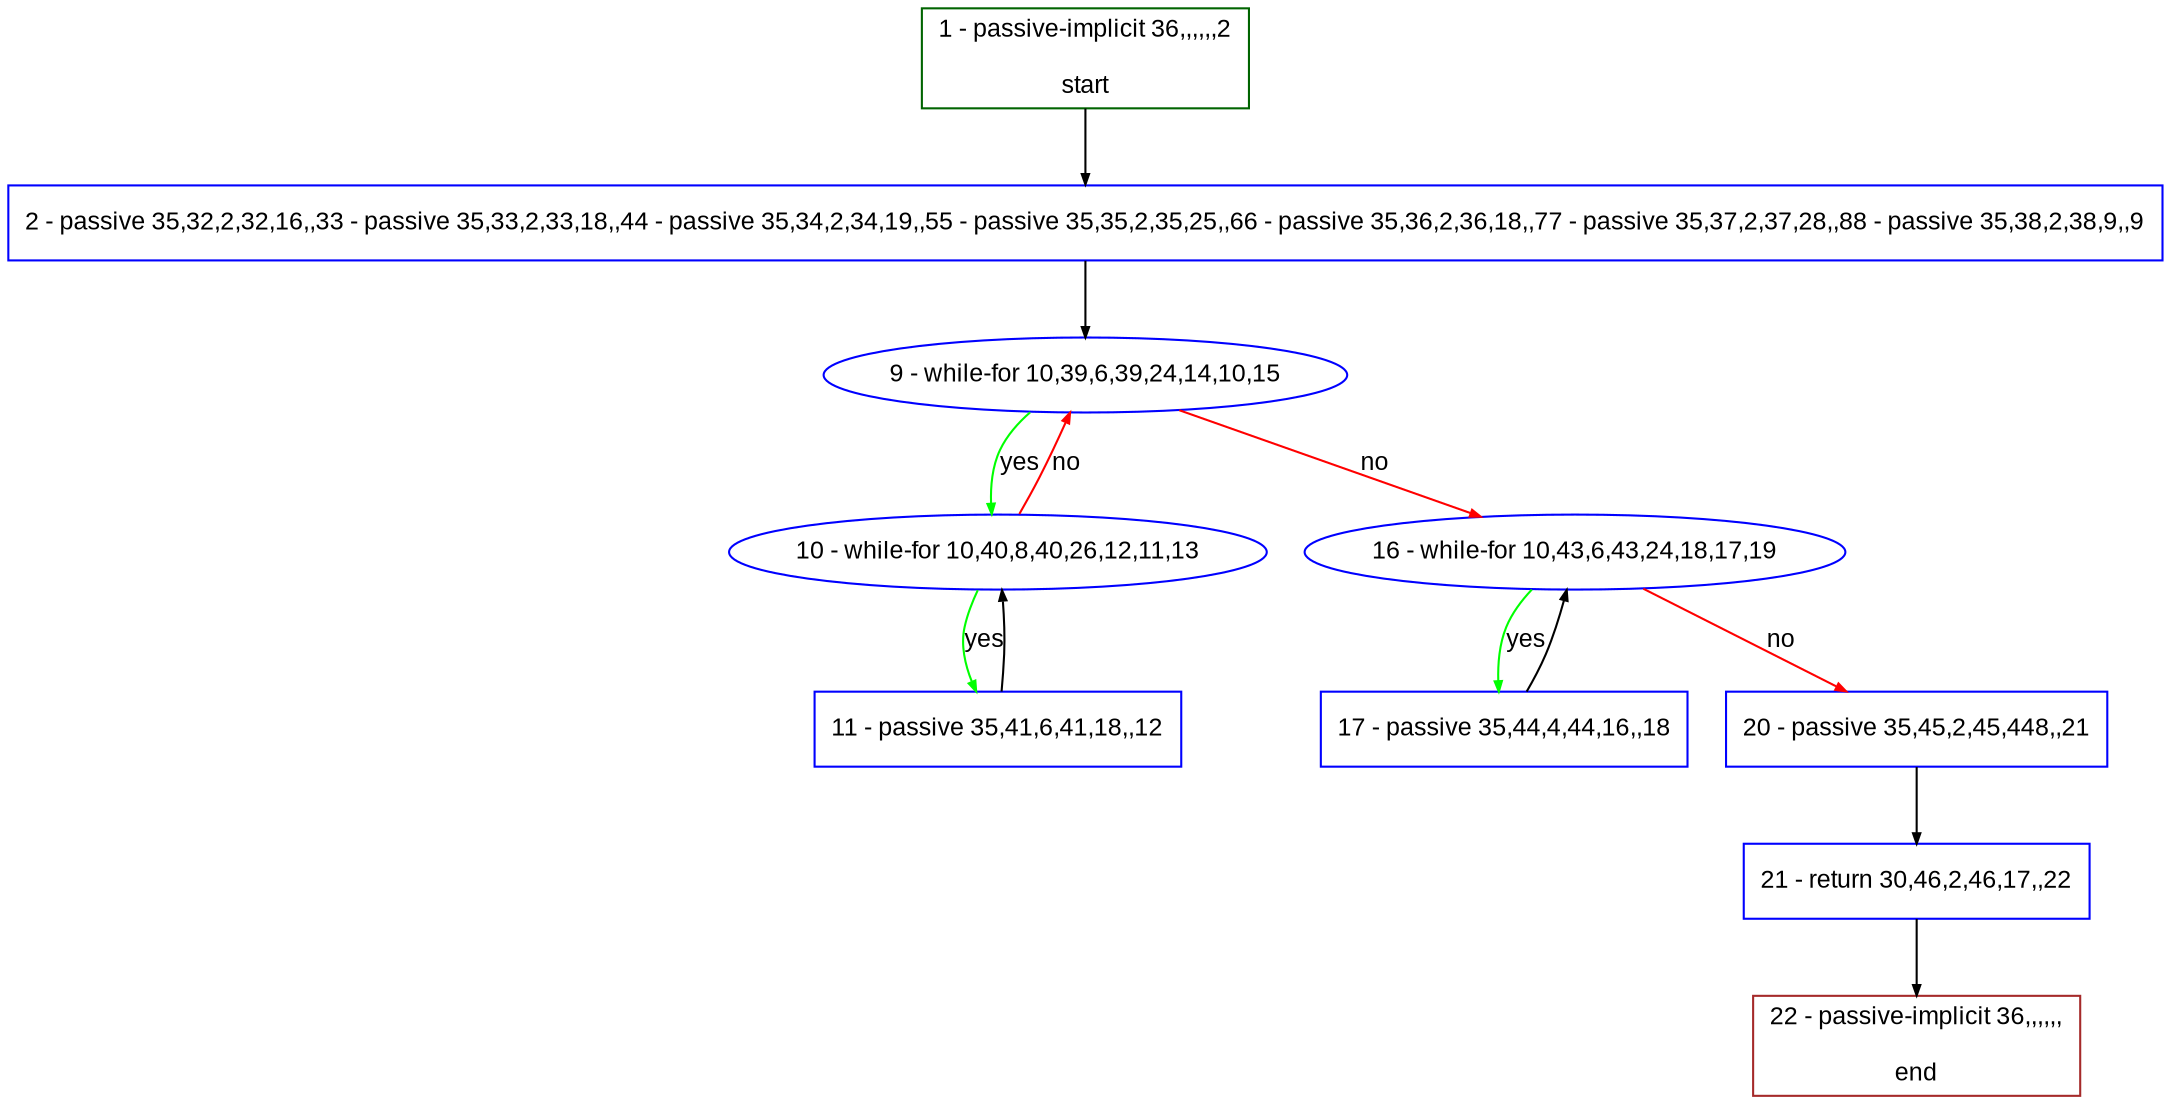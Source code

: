 digraph "" {
  graph [pack="true", label="", fontsize="12", packmode="clust", fontname="Arial", fillcolor="#FFFFCC", bgcolor="white", style="rounded,filled", compound="true"];
  node [node_initialized="no", label="", color="grey", fontsize="12", fillcolor="white", fontname="Arial", style="filled", shape="rectangle", compound="true", fixedsize="false"];
  edge [fontcolor="black", arrowhead="normal", arrowtail="none", arrowsize="0.5", ltail="", label="", color="black", fontsize="12", lhead="", fontname="Arial", dir="forward", compound="true"];
  __N1 [label="2 - passive 35,32,2,32,16,,33 - passive 35,33,2,33,18,,44 - passive 35,34,2,34,19,,55 - passive 35,35,2,35,25,,66 - passive 35,36,2,36,18,,77 - passive 35,37,2,37,28,,88 - passive 35,38,2,38,9,,9", color="#0000ff", fillcolor="#ffffff", style="filled", shape="box"];
  __N2 [label="1 - passive-implicit 36,,,,,,2\n\nstart", color="#006400", fillcolor="#ffffff", style="filled", shape="box"];
  __N3 [label="9 - while-for 10,39,6,39,24,14,10,15", color="#0000ff", fillcolor="#ffffff", style="filled", shape="oval"];
  __N4 [label="10 - while-for 10,40,8,40,26,12,11,13", color="#0000ff", fillcolor="#ffffff", style="filled", shape="oval"];
  __N5 [label="16 - while-for 10,43,6,43,24,18,17,19", color="#0000ff", fillcolor="#ffffff", style="filled", shape="oval"];
  __N6 [label="11 - passive 35,41,6,41,18,,12", color="#0000ff", fillcolor="#ffffff", style="filled", shape="box"];
  __N7 [label="17 - passive 35,44,4,44,16,,18", color="#0000ff", fillcolor="#ffffff", style="filled", shape="box"];
  __N8 [label="20 - passive 35,45,2,45,448,,21", color="#0000ff", fillcolor="#ffffff", style="filled", shape="box"];
  __N9 [label="21 - return 30,46,2,46,17,,22", color="#0000ff", fillcolor="#ffffff", style="filled", shape="box"];
  __N10 [label="22 - passive-implicit 36,,,,,,\n\nend", color="#a52a2a", fillcolor="#ffffff", style="filled", shape="box"];
  __N2 -> __N1 [arrowhead="normal", arrowtail="none", color="#000000", label="", dir="forward"];
  __N1 -> __N3 [arrowhead="normal", arrowtail="none", color="#000000", label="", dir="forward"];
  __N3 -> __N4 [arrowhead="normal", arrowtail="none", color="#00ff00", label="yes", dir="forward"];
  __N4 -> __N3 [arrowhead="normal", arrowtail="none", color="#ff0000", label="no", dir="forward"];
  __N3 -> __N5 [arrowhead="normal", arrowtail="none", color="#ff0000", label="no", dir="forward"];
  __N4 -> __N6 [arrowhead="normal", arrowtail="none", color="#00ff00", label="yes", dir="forward"];
  __N6 -> __N4 [arrowhead="normal", arrowtail="none", color="#000000", label="", dir="forward"];
  __N5 -> __N7 [arrowhead="normal", arrowtail="none", color="#00ff00", label="yes", dir="forward"];
  __N7 -> __N5 [arrowhead="normal", arrowtail="none", color="#000000", label="", dir="forward"];
  __N5 -> __N8 [arrowhead="normal", arrowtail="none", color="#ff0000", label="no", dir="forward"];
  __N8 -> __N9 [arrowhead="normal", arrowtail="none", color="#000000", label="", dir="forward"];
  __N9 -> __N10 [arrowhead="normal", arrowtail="none", color="#000000", label="", dir="forward"];
}
